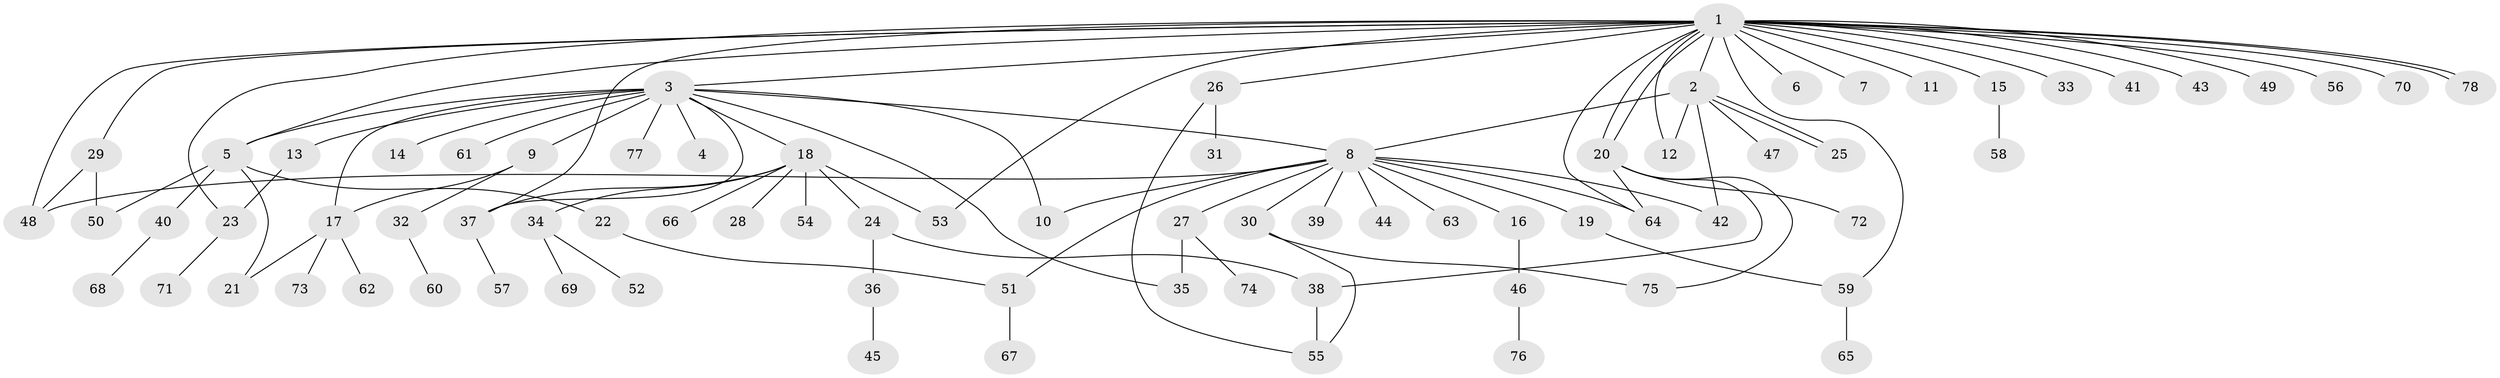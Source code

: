 // coarse degree distribution, {8: 0.08, 4: 0.08, 5: 0.12, 6: 0.04, 9: 0.04, 7: 0.04, 3: 0.12, 2: 0.24, 1: 0.24}
// Generated by graph-tools (version 1.1) at 2025/50/03/04/25 22:50:27]
// undirected, 78 vertices, 103 edges
graph export_dot {
  node [color=gray90,style=filled];
  1;
  2;
  3;
  4;
  5;
  6;
  7;
  8;
  9;
  10;
  11;
  12;
  13;
  14;
  15;
  16;
  17;
  18;
  19;
  20;
  21;
  22;
  23;
  24;
  25;
  26;
  27;
  28;
  29;
  30;
  31;
  32;
  33;
  34;
  35;
  36;
  37;
  38;
  39;
  40;
  41;
  42;
  43;
  44;
  45;
  46;
  47;
  48;
  49;
  50;
  51;
  52;
  53;
  54;
  55;
  56;
  57;
  58;
  59;
  60;
  61;
  62;
  63;
  64;
  65;
  66;
  67;
  68;
  69;
  70;
  71;
  72;
  73;
  74;
  75;
  76;
  77;
  78;
  1 -- 2;
  1 -- 3;
  1 -- 5;
  1 -- 6;
  1 -- 7;
  1 -- 11;
  1 -- 12;
  1 -- 15;
  1 -- 20;
  1 -- 20;
  1 -- 23;
  1 -- 26;
  1 -- 29;
  1 -- 33;
  1 -- 37;
  1 -- 41;
  1 -- 43;
  1 -- 48;
  1 -- 49;
  1 -- 53;
  1 -- 56;
  1 -- 59;
  1 -- 64;
  1 -- 70;
  1 -- 78;
  1 -- 78;
  2 -- 8;
  2 -- 12;
  2 -- 25;
  2 -- 25;
  2 -- 42;
  2 -- 47;
  3 -- 4;
  3 -- 5;
  3 -- 8;
  3 -- 9;
  3 -- 10;
  3 -- 13;
  3 -- 14;
  3 -- 17;
  3 -- 18;
  3 -- 35;
  3 -- 37;
  3 -- 61;
  3 -- 77;
  5 -- 21;
  5 -- 22;
  5 -- 40;
  5 -- 50;
  8 -- 10;
  8 -- 16;
  8 -- 19;
  8 -- 27;
  8 -- 30;
  8 -- 39;
  8 -- 42;
  8 -- 44;
  8 -- 48;
  8 -- 51;
  8 -- 63;
  8 -- 64;
  9 -- 17;
  9 -- 32;
  13 -- 23;
  15 -- 58;
  16 -- 46;
  17 -- 21;
  17 -- 62;
  17 -- 73;
  18 -- 24;
  18 -- 28;
  18 -- 34;
  18 -- 37;
  18 -- 53;
  18 -- 54;
  18 -- 66;
  19 -- 59;
  20 -- 38;
  20 -- 64;
  20 -- 72;
  20 -- 75;
  22 -- 51;
  23 -- 71;
  24 -- 36;
  24 -- 38;
  26 -- 31;
  26 -- 55;
  27 -- 35;
  27 -- 74;
  29 -- 48;
  29 -- 50;
  30 -- 55;
  30 -- 75;
  32 -- 60;
  34 -- 52;
  34 -- 69;
  36 -- 45;
  37 -- 57;
  38 -- 55;
  40 -- 68;
  46 -- 76;
  51 -- 67;
  59 -- 65;
}
